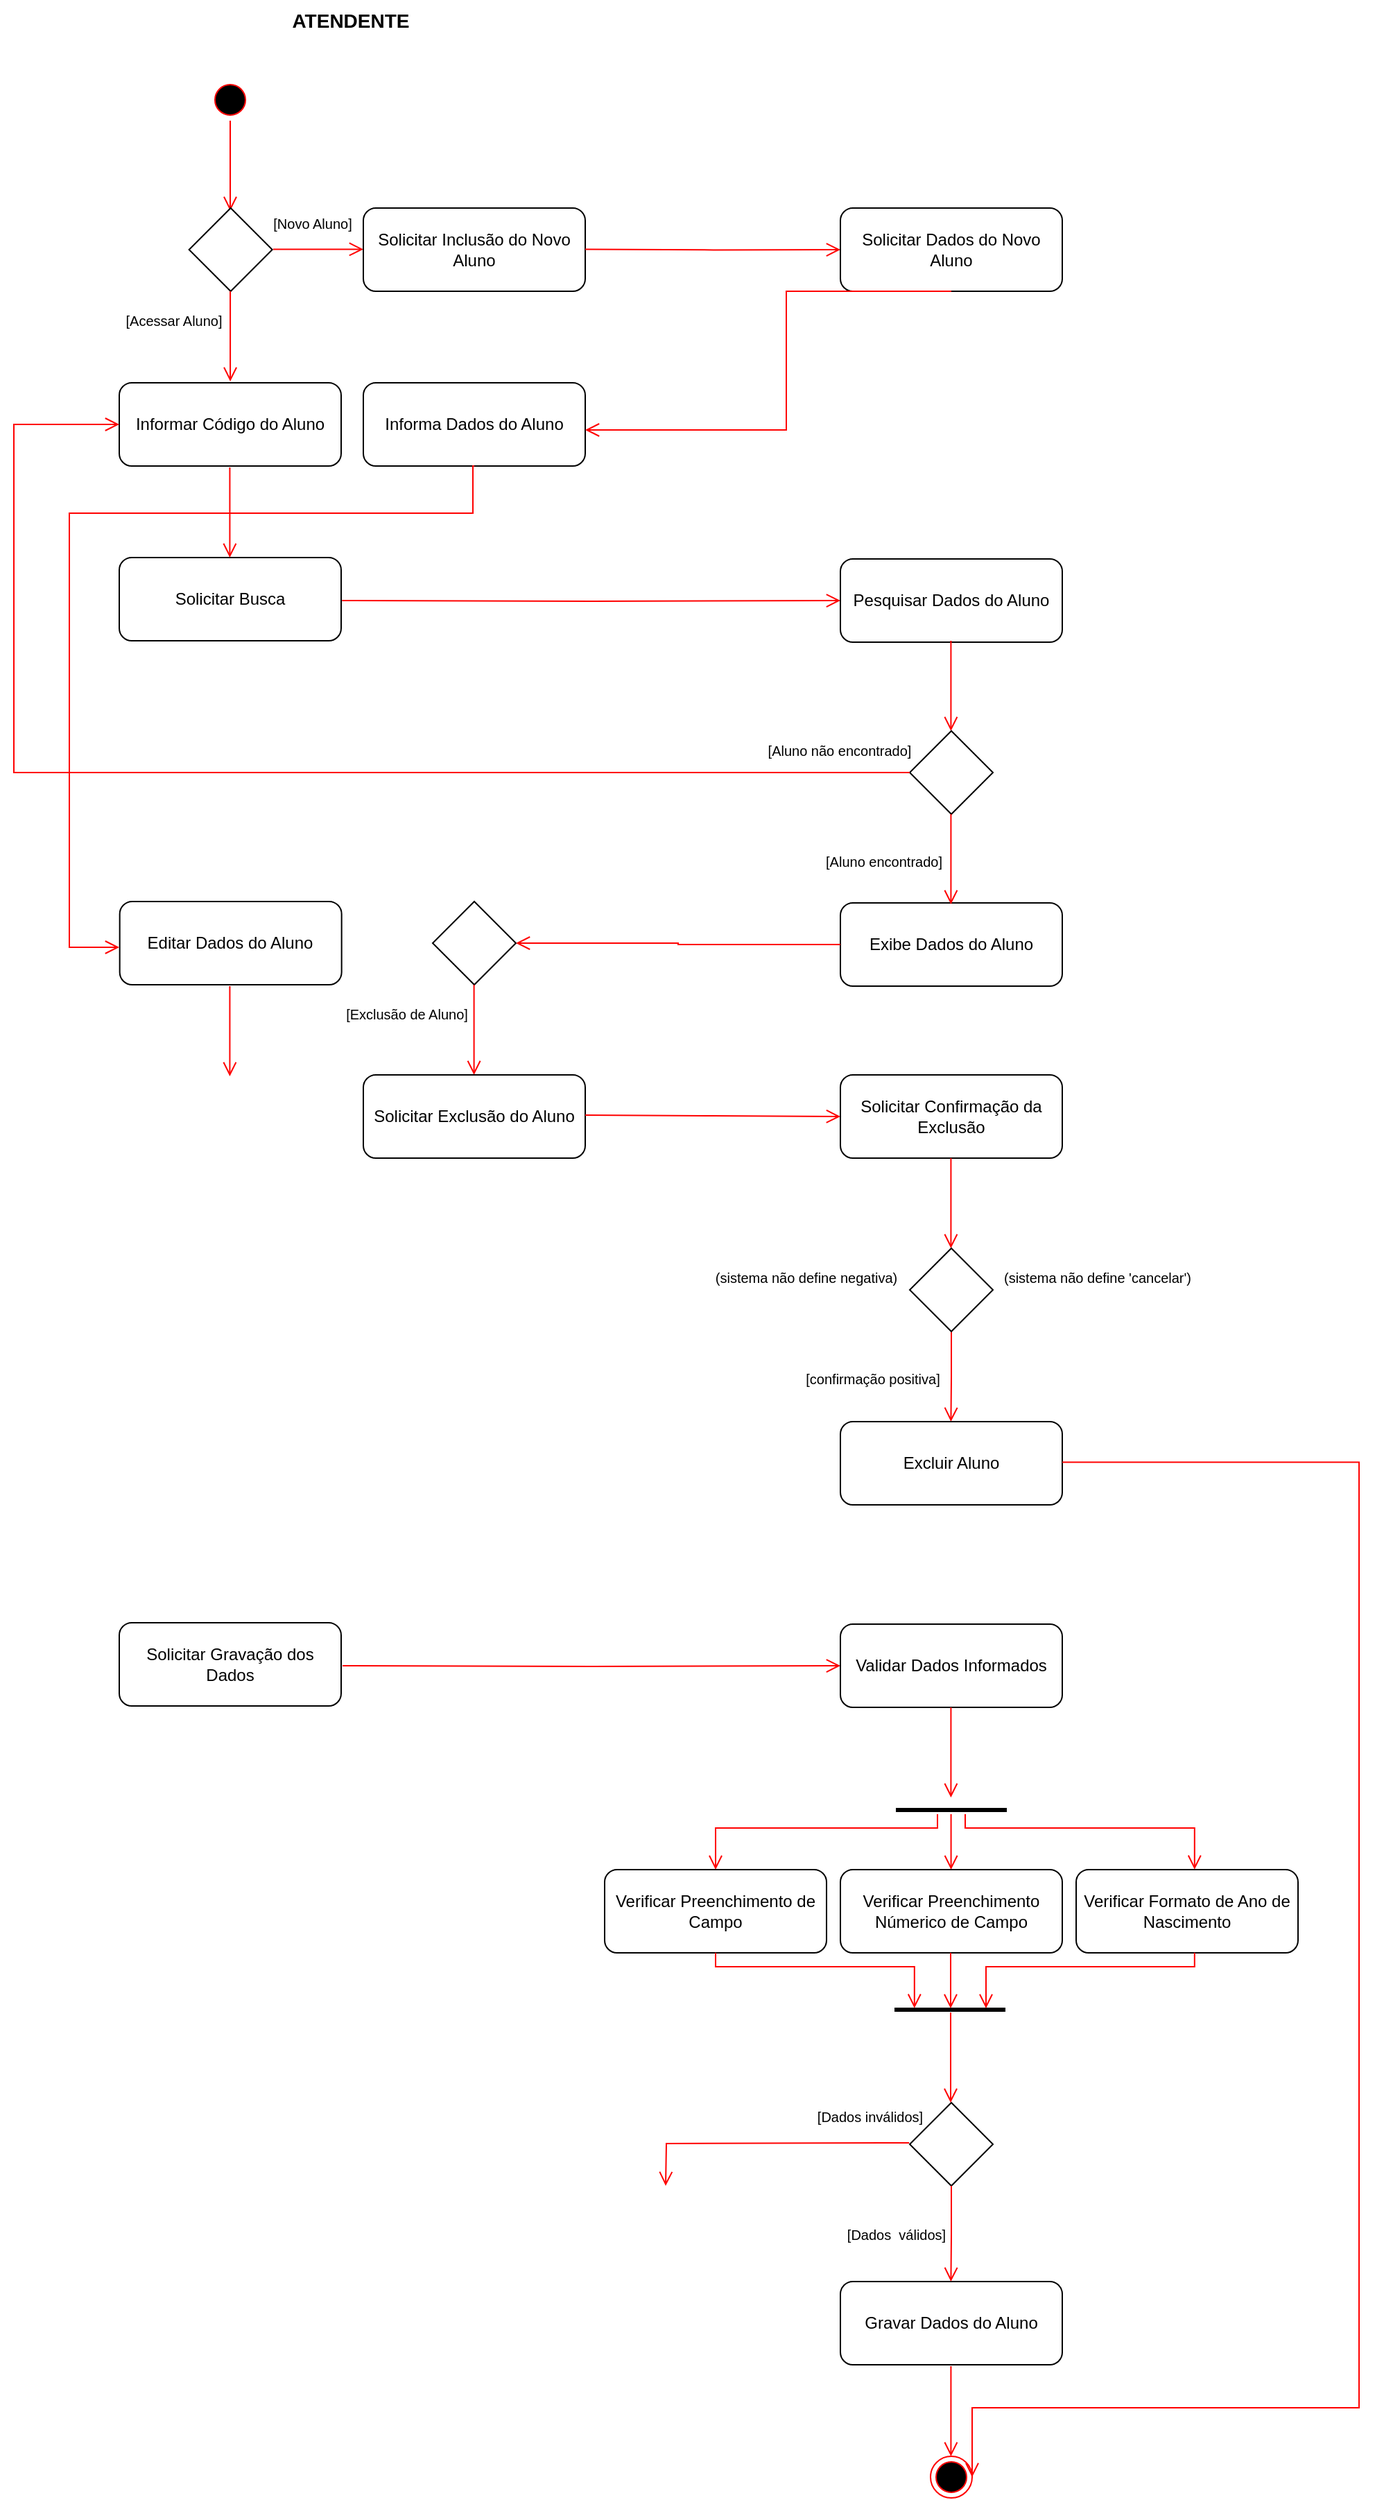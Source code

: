 <mxfile version="18.0.6" type="github">
  <diagram id="qOKVFS1TaHOJEAsKqhCK" name="Page-1">
    <mxGraphModel dx="2405" dy="1969" grid="1" gridSize="10" guides="1" tooltips="1" connect="1" arrows="1" fold="1" page="1" pageScale="1" pageWidth="827" pageHeight="1169" math="0" shadow="0">
      <root>
        <mxCell id="0" />
        <mxCell id="1" parent="0" />
        <mxCell id="y-Nx_2vNeydvTT5IyFKc-3" value="Informar Código do Aluno" style="rounded=1;whiteSpace=wrap;html=1;shadow=0;" vertex="1" parent="1">
          <mxGeometry x="6" y="226" width="160" height="60" as="geometry" />
        </mxCell>
        <mxCell id="y-Nx_2vNeydvTT5IyFKc-10" value="Solicitar Busca" style="rounded=1;whiteSpace=wrap;html=1;shadow=0;" vertex="1" parent="1">
          <mxGeometry x="6" y="352" width="160" height="60" as="geometry" />
        </mxCell>
        <mxCell id="y-Nx_2vNeydvTT5IyFKc-11" value="&lt;b&gt;&lt;font style=&quot;font-size: 14px;&quot;&gt;ATENDENTE&lt;/font&gt;&lt;/b&gt;" style="text;html=1;strokeColor=none;fillColor=none;align=center;verticalAlign=middle;whiteSpace=wrap;rounded=0;shadow=0;glass=0;sketch=0;" vertex="1" parent="1">
          <mxGeometry x="100" y="-50" width="146" height="30" as="geometry" />
        </mxCell>
        <mxCell id="y-Nx_2vNeydvTT5IyFKc-14" value="" style="ellipse;html=1;shape=startState;fillColor=#000000;strokeColor=#ff0000;rounded=0;shadow=0;glass=0;sketch=0;" vertex="1" parent="1">
          <mxGeometry x="71" y="7" width="30" height="30" as="geometry" />
        </mxCell>
        <mxCell id="y-Nx_2vNeydvTT5IyFKc-15" value="" style="edgeStyle=orthogonalEdgeStyle;html=1;verticalAlign=bottom;endArrow=open;endSize=8;strokeColor=#ff0000;rounded=0;entryX=0.5;entryY=0;entryDx=0;entryDy=0;" edge="1" source="y-Nx_2vNeydvTT5IyFKc-14" parent="1">
          <mxGeometry relative="1" as="geometry">
            <mxPoint x="86" y="102.0" as="targetPoint" />
          </mxGeometry>
        </mxCell>
        <mxCell id="y-Nx_2vNeydvTT5IyFKc-20" value="" style="edgeStyle=orthogonalEdgeStyle;html=1;verticalAlign=bottom;endArrow=open;endSize=8;strokeColor=#ff0000;rounded=0;entryX=0.5;entryY=0;entryDx=0;entryDy=0;" edge="1" parent="1">
          <mxGeometry relative="1" as="geometry">
            <mxPoint x="85.71" y="352" as="targetPoint" />
            <mxPoint x="85.71" y="287" as="sourcePoint" />
          </mxGeometry>
        </mxCell>
        <mxCell id="y-Nx_2vNeydvTT5IyFKc-21" value="" style="edgeStyle=orthogonalEdgeStyle;html=1;verticalAlign=bottom;endArrow=open;endSize=8;strokeColor=#ff0000;rounded=0;entryX=0;entryY=0.5;entryDx=0;entryDy=0;" edge="1" parent="1" target="y-Nx_2vNeydvTT5IyFKc-23">
          <mxGeometry relative="1" as="geometry">
            <mxPoint x="231.666" y="382" as="targetPoint" />
            <mxPoint x="166.667" y="383" as="sourcePoint" />
          </mxGeometry>
        </mxCell>
        <mxCell id="y-Nx_2vNeydvTT5IyFKc-23" value="&lt;div style=&quot;background-color: transparent;&quot;&gt;Pesquisar Dados do Aluno&lt;/div&gt;" style="rounded=1;whiteSpace=wrap;html=1;shadow=0;" vertex="1" parent="1">
          <mxGeometry x="526" y="353" width="160" height="60" as="geometry" />
        </mxCell>
        <mxCell id="y-Nx_2vNeydvTT5IyFKc-24" value="" style="edgeStyle=orthogonalEdgeStyle;html=1;verticalAlign=bottom;endArrow=open;endSize=8;strokeColor=#ff0000;rounded=0;entryX=0.5;entryY=0;entryDx=0;entryDy=0;" edge="1" parent="1">
          <mxGeometry relative="1" as="geometry">
            <mxPoint x="605.71" y="477.0" as="targetPoint" />
            <mxPoint x="605.71" y="412" as="sourcePoint" />
          </mxGeometry>
        </mxCell>
        <mxCell id="y-Nx_2vNeydvTT5IyFKc-25" value="Exibe Dados do Aluno" style="rounded=1;whiteSpace=wrap;html=1;shadow=0;" vertex="1" parent="1">
          <mxGeometry x="526" y="601" width="160" height="60" as="geometry" />
        </mxCell>
        <mxCell id="y-Nx_2vNeydvTT5IyFKc-27" value="Editar Dados do Aluno" style="rounded=1;whiteSpace=wrap;html=1;shadow=0;" vertex="1" parent="1">
          <mxGeometry x="6.33" y="600" width="160" height="60" as="geometry" />
        </mxCell>
        <mxCell id="y-Nx_2vNeydvTT5IyFKc-28" value="Solicitar Gravação dos Dados" style="rounded=1;whiteSpace=wrap;html=1;shadow=0;" vertex="1" parent="1">
          <mxGeometry x="6" y="1120" width="160" height="60" as="geometry" />
        </mxCell>
        <mxCell id="y-Nx_2vNeydvTT5IyFKc-29" value="" style="edgeStyle=orthogonalEdgeStyle;html=1;verticalAlign=bottom;endArrow=open;endSize=8;strokeColor=#ff0000;rounded=0;entryX=0.5;entryY=0;entryDx=0;entryDy=0;" edge="1" parent="1">
          <mxGeometry relative="1" as="geometry">
            <mxPoint x="85.71" y="726.0" as="targetPoint" />
            <mxPoint x="85.71" y="661" as="sourcePoint" />
          </mxGeometry>
        </mxCell>
        <mxCell id="y-Nx_2vNeydvTT5IyFKc-30" value="" style="edgeStyle=orthogonalEdgeStyle;html=1;verticalAlign=bottom;endArrow=open;endSize=8;strokeColor=#ff0000;rounded=0;entryX=0;entryY=0.5;entryDx=0;entryDy=0;" edge="1" parent="1" target="y-Nx_2vNeydvTT5IyFKc-31">
          <mxGeometry relative="1" as="geometry">
            <mxPoint x="231.996" y="1151" as="targetPoint" />
            <mxPoint x="166.997" y="1151" as="sourcePoint" />
          </mxGeometry>
        </mxCell>
        <mxCell id="y-Nx_2vNeydvTT5IyFKc-31" value="Validar Dados Informados" style="rounded=1;whiteSpace=wrap;html=1;shadow=0;" vertex="1" parent="1">
          <mxGeometry x="526" y="1121" width="160" height="60" as="geometry" />
        </mxCell>
        <mxCell id="y-Nx_2vNeydvTT5IyFKc-32" value="" style="edgeStyle=orthogonalEdgeStyle;html=1;verticalAlign=bottom;endArrow=open;endSize=8;strokeColor=#ff0000;rounded=0;entryX=0.5;entryY=0;entryDx=0;entryDy=0;" edge="1" parent="1">
          <mxGeometry relative="1" as="geometry">
            <mxPoint x="605.71" y="1246" as="targetPoint" />
            <mxPoint x="605.71" y="1181" as="sourcePoint" />
          </mxGeometry>
        </mxCell>
        <mxCell id="y-Nx_2vNeydvTT5IyFKc-33" value="Gravar Dados do Aluno" style="rounded=1;whiteSpace=wrap;html=1;shadow=0;" vertex="1" parent="1">
          <mxGeometry x="526" y="1595" width="160" height="60" as="geometry" />
        </mxCell>
        <mxCell id="y-Nx_2vNeydvTT5IyFKc-34" value="" style="ellipse;html=1;shape=endState;fillColor=#000000;strokeColor=#ff0000;rounded=0;shadow=0;glass=0;sketch=0;fontSize=14;" vertex="1" parent="1">
          <mxGeometry x="591" y="1721" width="30" height="30" as="geometry" />
        </mxCell>
        <mxCell id="y-Nx_2vNeydvTT5IyFKc-35" value="" style="edgeStyle=orthogonalEdgeStyle;html=1;verticalAlign=bottom;endArrow=open;endSize=8;strokeColor=#ff0000;rounded=0;entryX=0.5;entryY=0;entryDx=0;entryDy=0;" edge="1" parent="1">
          <mxGeometry relative="1" as="geometry">
            <mxPoint x="605.71" y="1721" as="targetPoint" />
            <mxPoint x="605.71" y="1656" as="sourcePoint" />
          </mxGeometry>
        </mxCell>
        <mxCell id="y-Nx_2vNeydvTT5IyFKc-38" value="" style="rhombus;whiteSpace=wrap;html=1;rounded=0;shadow=0;glass=0;sketch=0;resizeWidth=1;resizeHeight=1;" vertex="1" parent="1">
          <mxGeometry x="56.33" y="100" width="60" height="60" as="geometry" />
        </mxCell>
        <mxCell id="y-Nx_2vNeydvTT5IyFKc-39" value="" style="edgeStyle=orthogonalEdgeStyle;html=1;verticalAlign=bottom;endArrow=open;endSize=8;strokeColor=#ff0000;rounded=0;entryX=0.5;entryY=0;entryDx=0;entryDy=0;" edge="1" parent="1">
          <mxGeometry relative="1" as="geometry">
            <mxPoint x="86.04" y="225" as="targetPoint" />
            <mxPoint x="86.04" y="160" as="sourcePoint" />
          </mxGeometry>
        </mxCell>
        <mxCell id="y-Nx_2vNeydvTT5IyFKc-40" value="" style="edgeStyle=orthogonalEdgeStyle;html=1;verticalAlign=bottom;endArrow=open;endSize=8;strokeColor=#ff0000;rounded=0;" edge="1" parent="1">
          <mxGeometry relative="1" as="geometry">
            <mxPoint x="181.996" y="129.74" as="targetPoint" />
            <mxPoint x="116.997" y="129.74" as="sourcePoint" />
          </mxGeometry>
        </mxCell>
        <mxCell id="y-Nx_2vNeydvTT5IyFKc-41" value="Solicitar Inclusão do Novo Aluno" style="rounded=1;whiteSpace=wrap;html=1;shadow=0;" vertex="1" parent="1">
          <mxGeometry x="182" y="100" width="160" height="60" as="geometry" />
        </mxCell>
        <mxCell id="y-Nx_2vNeydvTT5IyFKc-42" value="" style="edgeStyle=orthogonalEdgeStyle;html=1;verticalAlign=bottom;endArrow=open;endSize=8;strokeColor=#ff0000;rounded=0;entryX=0;entryY=0.5;entryDx=0;entryDy=0;" edge="1" parent="1" target="y-Nx_2vNeydvTT5IyFKc-43">
          <mxGeometry relative="1" as="geometry">
            <mxPoint x="406.996" y="129.74" as="targetPoint" />
            <mxPoint x="341.997" y="129.74" as="sourcePoint" />
          </mxGeometry>
        </mxCell>
        <mxCell id="y-Nx_2vNeydvTT5IyFKc-43" value="Solicitar Dados do Novo Aluno" style="rounded=1;whiteSpace=wrap;html=1;shadow=0;" vertex="1" parent="1">
          <mxGeometry x="526" y="100" width="160" height="60" as="geometry" />
        </mxCell>
        <mxCell id="y-Nx_2vNeydvTT5IyFKc-44" value="Informa Dados do Aluno" style="rounded=1;whiteSpace=wrap;html=1;shadow=0;" vertex="1" parent="1">
          <mxGeometry x="182" y="226" width="160" height="60" as="geometry" />
        </mxCell>
        <mxCell id="y-Nx_2vNeydvTT5IyFKc-45" value="" style="edgeStyle=orthogonalEdgeStyle;html=1;verticalAlign=bottom;endArrow=open;endSize=8;strokeColor=#ff0000;rounded=0;exitX=0.5;exitY=1;exitDx=0;exitDy=0;" edge="1" parent="1" source="y-Nx_2vNeydvTT5IyFKc-43">
          <mxGeometry relative="1" as="geometry">
            <mxPoint x="341.997" y="260" as="targetPoint" />
            <mxPoint x="406.996" y="260" as="sourcePoint" />
            <Array as="points">
              <mxPoint x="487" y="260" />
            </Array>
          </mxGeometry>
        </mxCell>
        <mxCell id="y-Nx_2vNeydvTT5IyFKc-46" value="" style="edgeStyle=orthogonalEdgeStyle;html=1;verticalAlign=bottom;endArrow=open;endSize=8;strokeColor=#ff0000;rounded=0;entryX=0;entryY=0.75;entryDx=0;entryDy=0;exitX=0.5;exitY=1;exitDx=0;exitDy=0;" edge="1" parent="1" source="y-Nx_2vNeydvTT5IyFKc-44">
          <mxGeometry relative="1" as="geometry">
            <mxPoint x="6" y="633" as="targetPoint" />
            <mxPoint x="261" y="163" as="sourcePoint" />
            <Array as="points">
              <mxPoint x="261" y="286" />
              <mxPoint x="261" y="320" />
              <mxPoint x="-30" y="320" />
              <mxPoint x="-30" y="633" />
            </Array>
          </mxGeometry>
        </mxCell>
        <mxCell id="y-Nx_2vNeydvTT5IyFKc-47" value="&lt;font style=&quot;font-size: 10px;&quot;&gt;[Acessar Aluno]&lt;/font&gt;" style="text;html=1;align=center;verticalAlign=middle;resizable=0;points=[];autosize=1;strokeColor=none;fillColor=none;fontSize=14;" vertex="1" parent="1">
          <mxGeometry y="170" width="90" height="20" as="geometry" />
        </mxCell>
        <mxCell id="y-Nx_2vNeydvTT5IyFKc-48" value="&lt;font style=&quot;font-size: 10px;&quot;&gt;[Novo Aluno]&lt;/font&gt;" style="text;html=1;align=center;verticalAlign=middle;resizable=0;points=[];autosize=1;strokeColor=none;fillColor=none;fontSize=14;" vertex="1" parent="1">
          <mxGeometry x="105" y="100" width="80" height="20" as="geometry" />
        </mxCell>
        <mxCell id="y-Nx_2vNeydvTT5IyFKc-49" value="" style="rhombus;whiteSpace=wrap;html=1;rounded=0;shadow=0;glass=0;sketch=0;resizeWidth=1;resizeHeight=1;" vertex="1" parent="1">
          <mxGeometry x="576" y="477" width="60" height="60" as="geometry" />
        </mxCell>
        <mxCell id="y-Nx_2vNeydvTT5IyFKc-50" value="" style="edgeStyle=orthogonalEdgeStyle;html=1;verticalAlign=bottom;endArrow=open;endSize=8;strokeColor=#ff0000;rounded=0;entryX=0.5;entryY=0;entryDx=0;entryDy=0;" edge="1" parent="1">
          <mxGeometry relative="1" as="geometry">
            <mxPoint x="605.71" y="602" as="targetPoint" />
            <mxPoint x="605.71" y="537" as="sourcePoint" />
          </mxGeometry>
        </mxCell>
        <mxCell id="y-Nx_2vNeydvTT5IyFKc-53" value="&lt;font style=&quot;font-size: 10px;&quot;&gt;[Aluno encontrado]&lt;/font&gt;" style="text;html=1;align=center;verticalAlign=middle;resizable=0;points=[];autosize=1;strokeColor=none;fillColor=none;fontSize=14;" vertex="1" parent="1">
          <mxGeometry x="502" y="560" width="110" height="20" as="geometry" />
        </mxCell>
        <mxCell id="y-Nx_2vNeydvTT5IyFKc-54" value="" style="edgeStyle=orthogonalEdgeStyle;html=1;verticalAlign=bottom;endArrow=open;endSize=8;strokeColor=#ff0000;rounded=0;entryX=0;entryY=0.5;entryDx=0;entryDy=0;exitX=0;exitY=0.5;exitDx=0;exitDy=0;" edge="1" parent="1" source="y-Nx_2vNeydvTT5IyFKc-49" target="y-Nx_2vNeydvTT5IyFKc-3">
          <mxGeometry relative="1" as="geometry">
            <mxPoint x="340" y="507" as="targetPoint" />
            <mxPoint x="457" y="507" as="sourcePoint" />
            <Array as="points">
              <mxPoint x="-70" y="507" />
              <mxPoint x="-70" y="256" />
            </Array>
          </mxGeometry>
        </mxCell>
        <mxCell id="y-Nx_2vNeydvTT5IyFKc-55" value="&lt;font style=&quot;font-size: 10px; background-color: transparent;&quot;&gt;[Aluno não encontrado]&lt;/font&gt;" style="text;html=1;align=center;verticalAlign=middle;resizable=0;points=[];autosize=1;strokeColor=none;fillColor=none;fontSize=14;" vertex="1" parent="1">
          <mxGeometry x="460" y="480" width="130" height="20" as="geometry" />
        </mxCell>
        <mxCell id="y-Nx_2vNeydvTT5IyFKc-56" value="" style="edgeStyle=orthogonalEdgeStyle;html=1;verticalAlign=bottom;endArrow=open;endSize=8;strokeColor=#ff0000;rounded=0;entryX=1;entryY=0.5;entryDx=0;entryDy=0;exitX=0;exitY=0.5;exitDx=0;exitDy=0;" edge="1" parent="1" source="y-Nx_2vNeydvTT5IyFKc-25" target="y-Nx_2vNeydvTT5IyFKc-57">
          <mxGeometry relative="1" as="geometry">
            <mxPoint x="342" y="630" as="targetPoint" />
            <mxPoint x="407" y="630" as="sourcePoint" />
          </mxGeometry>
        </mxCell>
        <mxCell id="y-Nx_2vNeydvTT5IyFKc-57" value="" style="rhombus;whiteSpace=wrap;html=1;rounded=0;shadow=0;glass=0;sketch=0;resizeWidth=1;resizeHeight=1;" vertex="1" parent="1">
          <mxGeometry x="232" y="600" width="60" height="60" as="geometry" />
        </mxCell>
        <mxCell id="y-Nx_2vNeydvTT5IyFKc-59" value="&lt;font style=&quot;font-size: 10px;&quot;&gt;[Exclusão de Aluno]&lt;/font&gt;" style="text;html=1;align=center;verticalAlign=middle;resizable=0;points=[];autosize=1;strokeColor=none;fillColor=none;fontSize=14;" vertex="1" parent="1">
          <mxGeometry x="158" y="670" width="110" height="20" as="geometry" />
        </mxCell>
        <mxCell id="y-Nx_2vNeydvTT5IyFKc-60" value="" style="edgeStyle=orthogonalEdgeStyle;html=1;verticalAlign=bottom;endArrow=open;endSize=8;strokeColor=#ff0000;rounded=0;entryX=0.5;entryY=0;entryDx=0;entryDy=0;" edge="1" parent="1">
          <mxGeometry relative="1" as="geometry">
            <mxPoint x="261.8" y="725" as="targetPoint" />
            <mxPoint x="261.8" y="660" as="sourcePoint" />
          </mxGeometry>
        </mxCell>
        <mxCell id="y-Nx_2vNeydvTT5IyFKc-61" value="Solicitar Exclusão do Aluno" style="rounded=1;whiteSpace=wrap;html=1;shadow=0;" vertex="1" parent="1">
          <mxGeometry x="182" y="725" width="160" height="60" as="geometry" />
        </mxCell>
        <mxCell id="y-Nx_2vNeydvTT5IyFKc-62" value="Solicitar Confirmação da Exclusão" style="rounded=1;whiteSpace=wrap;html=1;shadow=0;" vertex="1" parent="1">
          <mxGeometry x="526" y="725" width="160" height="60" as="geometry" />
        </mxCell>
        <mxCell id="y-Nx_2vNeydvTT5IyFKc-63" value="" style="edgeStyle=orthogonalEdgeStyle;html=1;verticalAlign=bottom;endArrow=open;endSize=8;strokeColor=#ff0000;rounded=0;entryX=0;entryY=0.5;entryDx=0;entryDy=0;" edge="1" parent="1" target="y-Nx_2vNeydvTT5IyFKc-62">
          <mxGeometry relative="1" as="geometry">
            <mxPoint x="407.0" y="754" as="targetPoint" />
            <mxPoint x="342.0" y="754" as="sourcePoint" />
          </mxGeometry>
        </mxCell>
        <mxCell id="y-Nx_2vNeydvTT5IyFKc-64" value="" style="edgeStyle=orthogonalEdgeStyle;html=1;verticalAlign=bottom;endArrow=open;endSize=8;strokeColor=#ff0000;rounded=0;entryX=0.5;entryY=0;entryDx=0;entryDy=0;" edge="1" parent="1">
          <mxGeometry relative="1" as="geometry">
            <mxPoint x="605.71" y="850" as="targetPoint" />
            <mxPoint x="605.71" y="785" as="sourcePoint" />
          </mxGeometry>
        </mxCell>
        <mxCell id="y-Nx_2vNeydvTT5IyFKc-66" value="&lt;font style=&quot;font-size: 10px; background-color: transparent;&quot;&gt;[confirmação positiva]&lt;/font&gt;" style="text;html=1;align=center;verticalAlign=middle;resizable=0;points=[];autosize=1;strokeColor=none;fillColor=none;fontSize=14;" vertex="1" parent="1">
          <mxGeometry x="489" y="933" width="120" height="20" as="geometry" />
        </mxCell>
        <mxCell id="y-Nx_2vNeydvTT5IyFKc-67" value="" style="edgeStyle=orthogonalEdgeStyle;html=1;verticalAlign=bottom;endArrow=open;endSize=8;strokeColor=#ff0000;rounded=0;entryX=0.5;entryY=0;entryDx=0;entryDy=0;startArrow=none;" edge="1" parent="1" source="y-Nx_2vNeydvTT5IyFKc-65">
          <mxGeometry relative="1" as="geometry">
            <mxPoint x="605.71" y="975" as="targetPoint" />
            <mxPoint x="605.71" y="910" as="sourcePoint" />
          </mxGeometry>
        </mxCell>
        <mxCell id="y-Nx_2vNeydvTT5IyFKc-68" value="Excluir Aluno" style="rounded=1;whiteSpace=wrap;html=1;shadow=0;" vertex="1" parent="1">
          <mxGeometry x="526" y="975" width="160" height="60" as="geometry" />
        </mxCell>
        <mxCell id="y-Nx_2vNeydvTT5IyFKc-69" value="" style="edgeStyle=orthogonalEdgeStyle;html=1;verticalAlign=bottom;endArrow=open;endSize=8;strokeColor=#ff0000;rounded=0;entryX=1;entryY=0.5;entryDx=0;entryDy=0;" edge="1" parent="1" target="y-Nx_2vNeydvTT5IyFKc-34">
          <mxGeometry relative="1" as="geometry">
            <mxPoint x="799" y="1390" as="targetPoint" />
            <mxPoint x="685.997" y="1004.29" as="sourcePoint" />
            <Array as="points">
              <mxPoint x="900" y="1004" />
              <mxPoint x="900" y="1686" />
            </Array>
          </mxGeometry>
        </mxCell>
        <mxCell id="y-Nx_2vNeydvTT5IyFKc-65" value="" style="rhombus;whiteSpace=wrap;html=1;rounded=0;shadow=0;glass=0;sketch=0;resizeWidth=1;resizeHeight=1;" vertex="1" parent="1">
          <mxGeometry x="576" y="850" width="60" height="60" as="geometry" />
        </mxCell>
        <mxCell id="y-Nx_2vNeydvTT5IyFKc-70" value="" style="edgeStyle=orthogonalEdgeStyle;html=1;verticalAlign=bottom;endArrow=none;endSize=8;strokeColor=#ff0000;rounded=0;" edge="1" parent="1">
          <mxGeometry relative="1" as="geometry">
            <mxPoint x="606" y="910" as="targetPoint" />
            <mxPoint x="605.71" y="910" as="sourcePoint" />
          </mxGeometry>
        </mxCell>
        <mxCell id="y-Nx_2vNeydvTT5IyFKc-71" value="" style="rhombus;whiteSpace=wrap;html=1;rounded=0;shadow=0;glass=0;sketch=0;resizeWidth=1;resizeHeight=1;" vertex="1" parent="1">
          <mxGeometry x="576" y="1466" width="60" height="60" as="geometry" />
        </mxCell>
        <mxCell id="y-Nx_2vNeydvTT5IyFKc-72" value="&lt;font style=&quot;font-size: 10px; background-color: transparent;&quot;&gt;[Dados&amp;nbsp; válidos]&lt;/font&gt;" style="text;html=1;align=center;verticalAlign=middle;resizable=0;points=[];autosize=1;strokeColor=none;fillColor=none;fontSize=14;" vertex="1" parent="1">
          <mxGeometry x="521" y="1550" width="90" height="20" as="geometry" />
        </mxCell>
        <mxCell id="y-Nx_2vNeydvTT5IyFKc-73" value="" style="edgeStyle=orthogonalEdgeStyle;html=1;verticalAlign=bottom;endArrow=open;endSize=8;strokeColor=#ff0000;rounded=0;entryX=0.5;entryY=0;entryDx=0;entryDy=0;startArrow=none;" edge="1" source="y-Nx_2vNeydvTT5IyFKc-71" parent="1">
          <mxGeometry relative="1" as="geometry">
            <mxPoint x="605.71" y="1595" as="targetPoint" />
            <mxPoint x="605.71" y="1530" as="sourcePoint" />
          </mxGeometry>
        </mxCell>
        <mxCell id="y-Nx_2vNeydvTT5IyFKc-74" value="" style="edgeStyle=orthogonalEdgeStyle;html=1;verticalAlign=bottom;endArrow=open;endSize=8;strokeColor=#ff0000;rounded=0;" edge="1" parent="1">
          <mxGeometry relative="1" as="geometry">
            <mxPoint x="400" y="1526" as="targetPoint" />
            <mxPoint x="575.6" y="1495" as="sourcePoint" />
          </mxGeometry>
        </mxCell>
        <mxCell id="y-Nx_2vNeydvTT5IyFKc-75" value="&lt;font style=&quot;font-size: 10px; background-color: transparent;&quot;&gt;[Dados inválidos]&lt;/font&gt;" style="text;html=1;align=center;verticalAlign=middle;resizable=0;points=[];autosize=1;strokeColor=none;fillColor=none;fontSize=14;" vertex="1" parent="1">
          <mxGeometry x="497" y="1465" width="100" height="20" as="geometry" />
        </mxCell>
        <mxCell id="y-Nx_2vNeydvTT5IyFKc-79" value="" style="line;strokeWidth=1;fillColor=none;align=left;verticalAlign=middle;spacingTop=-1;spacingLeft=3;spacingRight=3;rotatable=0;labelPosition=right;points=[];portConstraint=eastwest;rounded=0;shadow=0;glass=0;sketch=0;fontSize=10;" vertex="1" parent="1">
          <mxGeometry x="566" y="1250" width="40" height="8" as="geometry" />
        </mxCell>
        <mxCell id="y-Nx_2vNeydvTT5IyFKc-81" value="" style="line;strokeWidth=1;fillColor=none;align=left;verticalAlign=middle;spacingTop=-1;spacingLeft=3;spacingRight=3;rotatable=0;labelPosition=right;points=[];portConstraint=eastwest;rounded=0;shadow=0;glass=0;sketch=0;fontSize=10;" vertex="1" parent="1">
          <mxGeometry x="566" y="1251" width="40" height="8" as="geometry" />
        </mxCell>
        <mxCell id="y-Nx_2vNeydvTT5IyFKc-82" value="" style="line;strokeWidth=1;fillColor=none;align=left;verticalAlign=middle;spacingTop=-1;spacingLeft=3;spacingRight=3;rotatable=0;labelPosition=right;points=[];portConstraint=eastwest;rounded=0;shadow=0;glass=0;sketch=0;fontSize=10;" vertex="1" parent="1">
          <mxGeometry x="566" y="1252" width="40" height="8" as="geometry" />
        </mxCell>
        <mxCell id="y-Nx_2vNeydvTT5IyFKc-84" value="" style="edgeStyle=orthogonalEdgeStyle;html=1;verticalAlign=bottom;endArrow=open;endSize=8;strokeColor=#ff0000;rounded=0;exitX=0.25;exitY=0.625;exitDx=0;exitDy=0;exitPerimeter=0;entryX=0.5;entryY=0;entryDx=0;entryDy=0;" edge="1" parent="1">
          <mxGeometry relative="1" as="geometry">
            <mxPoint x="436.0" y="1298" as="targetPoint" />
            <mxPoint x="596" y="1258" as="sourcePoint" />
            <Array as="points">
              <mxPoint x="596" y="1268" />
              <mxPoint x="436" y="1268" />
            </Array>
          </mxGeometry>
        </mxCell>
        <mxCell id="y-Nx_2vNeydvTT5IyFKc-87" value="" style="edgeStyle=orthogonalEdgeStyle;html=1;verticalAlign=bottom;endArrow=open;endSize=8;strokeColor=#ff0000;rounded=0;entryX=0.5;entryY=0;entryDx=0;entryDy=0;" edge="1" parent="1">
          <mxGeometry relative="1" as="geometry">
            <mxPoint x="605.79" y="1298" as="targetPoint" />
            <mxPoint x="605.79" y="1258" as="sourcePoint" />
          </mxGeometry>
        </mxCell>
        <mxCell id="y-Nx_2vNeydvTT5IyFKc-88" value="Verificar Preenchimento de Campo" style="rounded=1;whiteSpace=wrap;html=1;shadow=0;" vertex="1" parent="1">
          <mxGeometry x="356" y="1298" width="160" height="60" as="geometry" />
        </mxCell>
        <mxCell id="y-Nx_2vNeydvTT5IyFKc-89" value="Verificar Preenchimento Númerico de Campo" style="rounded=1;whiteSpace=wrap;html=1;shadow=0;" vertex="1" parent="1">
          <mxGeometry x="526" y="1298" width="160" height="60" as="geometry" />
        </mxCell>
        <mxCell id="y-Nx_2vNeydvTT5IyFKc-90" value="Verificar Formato de Ano de Nascimento" style="rounded=1;whiteSpace=wrap;html=1;shadow=0;" vertex="1" parent="1">
          <mxGeometry x="696" y="1298" width="160" height="60" as="geometry" />
        </mxCell>
        <mxCell id="y-Nx_2vNeydvTT5IyFKc-92" value="&lt;font style=&quot;font-size: 10px;&quot;&gt;(sistema não define negativa) &lt;/font&gt;" style="text;html=1;align=center;verticalAlign=middle;resizable=0;points=[];autosize=1;strokeColor=none;fillColor=none;fontSize=14;" vertex="1" parent="1">
          <mxGeometry x="426" y="860" width="150" height="20" as="geometry" />
        </mxCell>
        <mxCell id="y-Nx_2vNeydvTT5IyFKc-93" value="&lt;font style=&quot;font-size: 10px; background-color: transparent;&quot;&gt;(sistema não define &#39;cancelar&#39;) &lt;/font&gt;" style="text;html=1;align=center;verticalAlign=middle;resizable=0;points=[];autosize=1;strokeColor=none;fillColor=none;fontSize=14;" vertex="1" parent="1">
          <mxGeometry x="631" y="860" width="160" height="20" as="geometry" />
        </mxCell>
        <mxCell id="y-Nx_2vNeydvTT5IyFKc-95" value="" style="line;strokeWidth=1;fillColor=none;align=left;verticalAlign=middle;spacingTop=-1;spacingLeft=3;spacingRight=3;rotatable=0;labelPosition=right;points=[];portConstraint=eastwest;rounded=0;shadow=0;glass=0;sketch=0;fontSize=10;" vertex="1" parent="1">
          <mxGeometry x="606" y="1252" width="40" height="8" as="geometry" />
        </mxCell>
        <mxCell id="y-Nx_2vNeydvTT5IyFKc-96" value="" style="line;strokeWidth=1;fillColor=none;align=left;verticalAlign=middle;spacingTop=-1;spacingLeft=3;spacingRight=3;rotatable=0;labelPosition=right;points=[];portConstraint=eastwest;rounded=0;shadow=0;glass=0;sketch=0;fontSize=10;" vertex="1" parent="1">
          <mxGeometry x="606" y="1251" width="40" height="8" as="geometry" />
        </mxCell>
        <mxCell id="y-Nx_2vNeydvTT5IyFKc-97" value="" style="line;strokeWidth=1;fillColor=none;align=left;verticalAlign=middle;spacingTop=-1;spacingLeft=3;spacingRight=3;rotatable=0;labelPosition=right;points=[];portConstraint=eastwest;rounded=0;shadow=0;glass=0;sketch=0;fontSize=10;" vertex="1" parent="1">
          <mxGeometry x="606" y="1250" width="40" height="8" as="geometry" />
        </mxCell>
        <mxCell id="y-Nx_2vNeydvTT5IyFKc-98" value="" style="edgeStyle=orthogonalEdgeStyle;html=1;verticalAlign=bottom;endArrow=open;endSize=8;strokeColor=#ff0000;rounded=0;exitX=0.25;exitY=0.625;exitDx=0;exitDy=0;exitPerimeter=0;entryX=0.54;entryY=-0.002;entryDx=0;entryDy=0;entryPerimeter=0;" edge="1" parent="1">
          <mxGeometry relative="1" as="geometry">
            <mxPoint x="781.4" y="1297.88" as="targetPoint" />
            <mxPoint x="616.0" y="1258" as="sourcePoint" />
            <Array as="points">
              <mxPoint x="616" y="1268" />
              <mxPoint x="781" y="1268" />
            </Array>
          </mxGeometry>
        </mxCell>
        <mxCell id="y-Nx_2vNeydvTT5IyFKc-99" value="" style="line;strokeWidth=1;fillColor=none;align=left;verticalAlign=middle;spacingTop=-1;spacingLeft=3;spacingRight=3;rotatable=0;labelPosition=right;points=[];portConstraint=eastwest;rounded=0;shadow=0;glass=0;sketch=0;fontSize=10;" vertex="1" parent="1">
          <mxGeometry x="565" y="1394" width="40" height="8" as="geometry" />
        </mxCell>
        <mxCell id="y-Nx_2vNeydvTT5IyFKc-100" value="" style="line;strokeWidth=1;fillColor=none;align=left;verticalAlign=middle;spacingTop=-1;spacingLeft=3;spacingRight=3;rotatable=0;labelPosition=right;points=[];portConstraint=eastwest;rounded=0;shadow=0;glass=0;sketch=0;fontSize=10;" vertex="1" parent="1">
          <mxGeometry x="565" y="1395" width="40" height="8" as="geometry" />
        </mxCell>
        <mxCell id="y-Nx_2vNeydvTT5IyFKc-101" value="" style="line;strokeWidth=1;fillColor=none;align=left;verticalAlign=middle;spacingTop=-1;spacingLeft=3;spacingRight=3;rotatable=0;labelPosition=right;points=[];portConstraint=eastwest;rounded=0;shadow=0;glass=0;sketch=0;fontSize=10;" vertex="1" parent="1">
          <mxGeometry x="565" y="1396" width="40" height="8" as="geometry" />
        </mxCell>
        <mxCell id="y-Nx_2vNeydvTT5IyFKc-102" value="" style="line;strokeWidth=1;fillColor=none;align=left;verticalAlign=middle;spacingTop=-1;spacingLeft=3;spacingRight=3;rotatable=0;labelPosition=right;points=[];portConstraint=eastwest;rounded=0;shadow=0;glass=0;sketch=0;fontSize=10;" vertex="1" parent="1">
          <mxGeometry x="605" y="1396" width="40" height="8" as="geometry" />
        </mxCell>
        <mxCell id="y-Nx_2vNeydvTT5IyFKc-103" value="" style="line;strokeWidth=1;fillColor=none;align=left;verticalAlign=middle;spacingTop=-1;spacingLeft=3;spacingRight=3;rotatable=0;labelPosition=right;points=[];portConstraint=eastwest;rounded=0;shadow=0;glass=0;sketch=0;fontSize=10;" vertex="1" parent="1">
          <mxGeometry x="605" y="1395" width="40" height="8" as="geometry" />
        </mxCell>
        <mxCell id="y-Nx_2vNeydvTT5IyFKc-104" value="" style="line;strokeWidth=1;fillColor=none;align=left;verticalAlign=middle;spacingTop=-1;spacingLeft=3;spacingRight=3;rotatable=0;labelPosition=right;points=[];portConstraint=eastwest;rounded=0;shadow=0;glass=0;sketch=0;fontSize=10;" vertex="1" parent="1">
          <mxGeometry x="605" y="1394" width="40" height="8" as="geometry" />
        </mxCell>
        <mxCell id="y-Nx_2vNeydvTT5IyFKc-106" value="" style="edgeStyle=orthogonalEdgeStyle;html=1;verticalAlign=bottom;endArrow=open;endSize=8;strokeColor=#ff0000;rounded=0;entryX=0.5;entryY=0;entryDx=0;entryDy=0;" edge="1" parent="1">
          <mxGeometry relative="1" as="geometry">
            <mxPoint x="605.49" y="1398" as="targetPoint" />
            <mxPoint x="605.49" y="1358" as="sourcePoint" />
          </mxGeometry>
        </mxCell>
        <mxCell id="y-Nx_2vNeydvTT5IyFKc-107" value="" style="edgeStyle=orthogonalEdgeStyle;html=1;verticalAlign=bottom;endArrow=open;endSize=8;strokeColor=#ff0000;rounded=0;exitX=0.25;exitY=0.625;exitDx=0;exitDy=0;exitPerimeter=0;entryX=0.5;entryY=0;entryDx=0;entryDy=0;" edge="1" parent="1">
          <mxGeometry relative="1" as="geometry">
            <mxPoint x="631.0" y="1398" as="targetPoint" />
            <mxPoint x="781.399" y="1358" as="sourcePoint" />
            <Array as="points">
              <mxPoint x="781" y="1368" />
              <mxPoint x="631" y="1368" />
            </Array>
          </mxGeometry>
        </mxCell>
        <mxCell id="y-Nx_2vNeydvTT5IyFKc-108" value="" style="edgeStyle=orthogonalEdgeStyle;html=1;verticalAlign=bottom;endArrow=open;endSize=8;strokeColor=#ff0000;rounded=0;exitX=0.25;exitY=0.625;exitDx=0;exitDy=0;exitPerimeter=0;entryX=0.54;entryY=-0.002;entryDx=0;entryDy=0;entryPerimeter=0;" edge="1" parent="1">
          <mxGeometry relative="1" as="geometry">
            <mxPoint x="579.4" y="1397.88" as="targetPoint" />
            <mxPoint x="436.0" y="1358" as="sourcePoint" />
            <Array as="points">
              <mxPoint x="436" y="1368" />
              <mxPoint x="579" y="1368" />
            </Array>
          </mxGeometry>
        </mxCell>
        <mxCell id="y-Nx_2vNeydvTT5IyFKc-117" value="" style="edgeStyle=orthogonalEdgeStyle;html=1;verticalAlign=bottom;endArrow=open;endSize=8;strokeColor=#ff0000;rounded=0;entryX=0.5;entryY=0;entryDx=0;entryDy=0;" edge="1" parent="1">
          <mxGeometry relative="1" as="geometry">
            <mxPoint x="605.5" y="1466" as="targetPoint" />
            <mxPoint x="605.5" y="1401" as="sourcePoint" />
          </mxGeometry>
        </mxCell>
      </root>
    </mxGraphModel>
  </diagram>
</mxfile>
